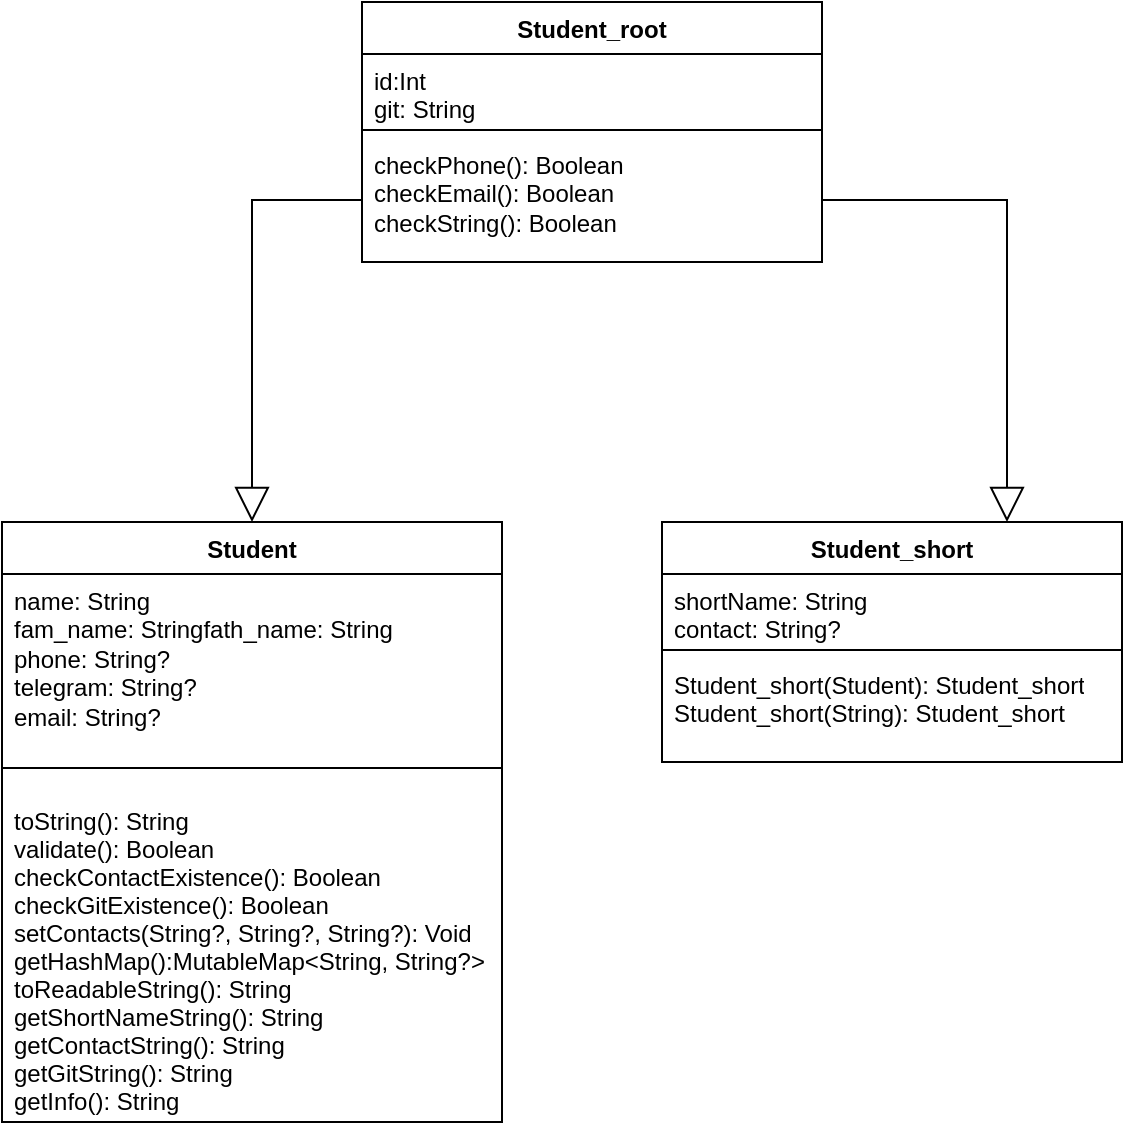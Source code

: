 <mxfile version="24.7.17">
  <diagram id="C5RBs43oDa-KdzZeNtuy" name="Page-1">
    <mxGraphModel dx="794" dy="1688" grid="1" gridSize="10" guides="1" tooltips="1" connect="1" arrows="1" fold="1" page="1" pageScale="1" pageWidth="827" pageHeight="1169" math="0" shadow="0">
      <root>
        <mxCell id="WIyWlLk6GJQsqaUBKTNV-0" />
        <mxCell id="WIyWlLk6GJQsqaUBKTNV-1" parent="WIyWlLk6GJQsqaUBKTNV-0" />
        <mxCell id="zkfFHV4jXpPFQw0GAbJ--0" value="Student" style="swimlane;fontStyle=1;align=center;verticalAlign=top;childLayout=stackLayout;horizontal=1;startSize=26;horizontalStack=0;resizeParent=1;resizeLast=0;collapsible=1;marginBottom=0;rounded=0;shadow=0;strokeWidth=1;" parent="WIyWlLk6GJQsqaUBKTNV-1" vertex="1">
          <mxGeometry x="300" y="120" width="250" height="300" as="geometry">
            <mxRectangle x="230" y="140" width="160" height="26" as="alternateBounds" />
          </mxGeometry>
        </mxCell>
        <mxCell id="zkfFHV4jXpPFQw0GAbJ--3" value="&lt;div&gt;&lt;span style=&quot;background-color: initial;&quot;&gt;name: String&lt;/span&gt;&lt;br&gt;&lt;/div&gt;fam_name: Stringfath_name: String&lt;br&gt;phone: String?&lt;br&gt;telegram: String?&lt;br&gt;email: String?" style="text;align=left;verticalAlign=top;spacingLeft=4;spacingRight=4;overflow=hidden;rotatable=0;points=[[0,0.5],[1,0.5]];portConstraint=eastwest;rounded=0;shadow=0;html=1;" parent="zkfFHV4jXpPFQw0GAbJ--0" vertex="1">
          <mxGeometry y="26" width="250" height="84" as="geometry" />
        </mxCell>
        <mxCell id="zkfFHV4jXpPFQw0GAbJ--4" value="" style="line;html=1;strokeWidth=1;align=left;verticalAlign=middle;spacingTop=-1;spacingLeft=3;spacingRight=3;rotatable=0;labelPosition=right;points=[];portConstraint=eastwest;" parent="zkfFHV4jXpPFQw0GAbJ--0" vertex="1">
          <mxGeometry y="110" width="250" height="26" as="geometry" />
        </mxCell>
        <mxCell id="zkfFHV4jXpPFQw0GAbJ--5" value="toString(): String&#xa;validate(): Boolean&#xa;checkContactExistence(): Boolean&#xa;checkGitExistence(): Boolean&#xa;setContacts(String?, String?, String?): Void&#xa;getHashMap():MutableMap&lt;String, String?&gt;&#xa;toReadableString(): String&#xa;getShortNameString(): String&#xa;getContactString(): String&#xa;getGitString(): String&#xa;getInfo(): String&#xa;&#xa;" style="text;align=left;verticalAlign=top;spacingLeft=4;spacingRight=4;overflow=hidden;rotatable=0;points=[[0,0.5],[1,0.5]];portConstraint=eastwest;" parent="zkfFHV4jXpPFQw0GAbJ--0" vertex="1">
          <mxGeometry y="136" width="250" height="164" as="geometry" />
        </mxCell>
        <mxCell id="C5ZZN1iI5JI8VcaqUViz-1" value="Student_short" style="swimlane;fontStyle=1;align=center;verticalAlign=top;childLayout=stackLayout;horizontal=1;startSize=26;horizontalStack=0;resizeParent=1;resizeParentMax=0;resizeLast=0;collapsible=1;marginBottom=0;whiteSpace=wrap;html=1;" parent="WIyWlLk6GJQsqaUBKTNV-1" vertex="1">
          <mxGeometry x="630" y="120" width="230" height="120" as="geometry" />
        </mxCell>
        <mxCell id="C5ZZN1iI5JI8VcaqUViz-2" value="&lt;div&gt;&lt;span style=&quot;background-color: initial;&quot;&gt;shortName: String&lt;/span&gt;&lt;br&gt;&lt;/div&gt;&lt;div&gt;contact: String?&lt;/div&gt;" style="text;strokeColor=none;fillColor=none;align=left;verticalAlign=top;spacingLeft=4;spacingRight=4;overflow=hidden;rotatable=0;points=[[0,0.5],[1,0.5]];portConstraint=eastwest;whiteSpace=wrap;html=1;" parent="C5ZZN1iI5JI8VcaqUViz-1" vertex="1">
          <mxGeometry y="26" width="230" height="34" as="geometry" />
        </mxCell>
        <mxCell id="C5ZZN1iI5JI8VcaqUViz-3" value="" style="line;strokeWidth=1;fillColor=none;align=left;verticalAlign=middle;spacingTop=-1;spacingLeft=3;spacingRight=3;rotatable=0;labelPosition=right;points=[];portConstraint=eastwest;strokeColor=inherit;" parent="C5ZZN1iI5JI8VcaqUViz-1" vertex="1">
          <mxGeometry y="60" width="230" height="8" as="geometry" />
        </mxCell>
        <mxCell id="C5ZZN1iI5JI8VcaqUViz-4" value="&lt;div&gt;&lt;span style=&quot;text-wrap: nowrap;&quot;&gt;Student_short(Student): Student_short&lt;/span&gt;&lt;/div&gt;&lt;div&gt;&lt;span style=&quot;text-wrap: nowrap;&quot;&gt;Student_short(String): Student_short&lt;/span&gt;&lt;/div&gt;" style="text;strokeColor=none;fillColor=none;align=left;verticalAlign=top;spacingLeft=4;spacingRight=4;overflow=hidden;rotatable=0;points=[[0,0.5],[1,0.5]];portConstraint=eastwest;whiteSpace=wrap;html=1;" parent="C5ZZN1iI5JI8VcaqUViz-1" vertex="1">
          <mxGeometry y="68" width="230" height="52" as="geometry" />
        </mxCell>
        <mxCell id="C5ZZN1iI5JI8VcaqUViz-9" value="Student_root" style="swimlane;fontStyle=1;align=center;verticalAlign=top;childLayout=stackLayout;horizontal=1;startSize=26;horizontalStack=0;resizeParent=1;resizeParentMax=0;resizeLast=0;collapsible=1;marginBottom=0;whiteSpace=wrap;html=1;" parent="WIyWlLk6GJQsqaUBKTNV-1" vertex="1">
          <mxGeometry x="480" y="-140" width="230" height="130" as="geometry" />
        </mxCell>
        <mxCell id="C5ZZN1iI5JI8VcaqUViz-10" value="&lt;div&gt;id:Int&amp;nbsp;&lt;/div&gt;&lt;div&gt;git: String&lt;/div&gt;" style="text;strokeColor=none;fillColor=none;align=left;verticalAlign=top;spacingLeft=4;spacingRight=4;overflow=hidden;rotatable=0;points=[[0,0.5],[1,0.5]];portConstraint=eastwest;whiteSpace=wrap;html=1;" parent="C5ZZN1iI5JI8VcaqUViz-9" vertex="1">
          <mxGeometry y="26" width="230" height="34" as="geometry" />
        </mxCell>
        <mxCell id="C5ZZN1iI5JI8VcaqUViz-11" value="" style="line;strokeWidth=1;fillColor=none;align=left;verticalAlign=middle;spacingTop=-1;spacingLeft=3;spacingRight=3;rotatable=0;labelPosition=right;points=[];portConstraint=eastwest;strokeColor=inherit;" parent="C5ZZN1iI5JI8VcaqUViz-9" vertex="1">
          <mxGeometry y="60" width="230" height="8" as="geometry" />
        </mxCell>
        <mxCell id="C5ZZN1iI5JI8VcaqUViz-12" value="&lt;span style=&quot;text-wrap: nowrap;&quot;&gt;checkPhone(): Boolean&lt;/span&gt;&lt;br style=&quot;padding: 0px; margin: 0px; text-wrap: nowrap;&quot;&gt;&lt;span style=&quot;text-wrap: nowrap;&quot;&gt;checkEmail(): Boolean&lt;/span&gt;&lt;br style=&quot;padding: 0px; margin: 0px; text-wrap: nowrap;&quot;&gt;&lt;span style=&quot;text-wrap: nowrap;&quot;&gt;checkString(): Boolean&lt;/span&gt;" style="text;strokeColor=none;fillColor=none;align=left;verticalAlign=top;spacingLeft=4;spacingRight=4;overflow=hidden;rotatable=0;points=[[0,0.5],[1,0.5]];portConstraint=eastwest;whiteSpace=wrap;html=1;" parent="C5ZZN1iI5JI8VcaqUViz-9" vertex="1">
          <mxGeometry y="68" width="230" height="62" as="geometry" />
        </mxCell>
        <mxCell id="C5ZZN1iI5JI8VcaqUViz-14" style="edgeStyle=orthogonalEdgeStyle;rounded=0;orthogonalLoop=1;jettySize=auto;html=1;entryX=0.5;entryY=0;entryDx=0;entryDy=0;endArrow=block;endFill=0;endSize=15;" parent="WIyWlLk6GJQsqaUBKTNV-1" source="C5ZZN1iI5JI8VcaqUViz-12" target="zkfFHV4jXpPFQw0GAbJ--0" edge="1">
          <mxGeometry relative="1" as="geometry" />
        </mxCell>
        <mxCell id="C5ZZN1iI5JI8VcaqUViz-15" style="edgeStyle=orthogonalEdgeStyle;rounded=0;orthogonalLoop=1;jettySize=auto;html=1;entryX=0.75;entryY=0;entryDx=0;entryDy=0;endArrow=block;endFill=0;endSize=15;" parent="WIyWlLk6GJQsqaUBKTNV-1" source="C5ZZN1iI5JI8VcaqUViz-12" target="C5ZZN1iI5JI8VcaqUViz-1" edge="1">
          <mxGeometry relative="1" as="geometry" />
        </mxCell>
      </root>
    </mxGraphModel>
  </diagram>
</mxfile>
